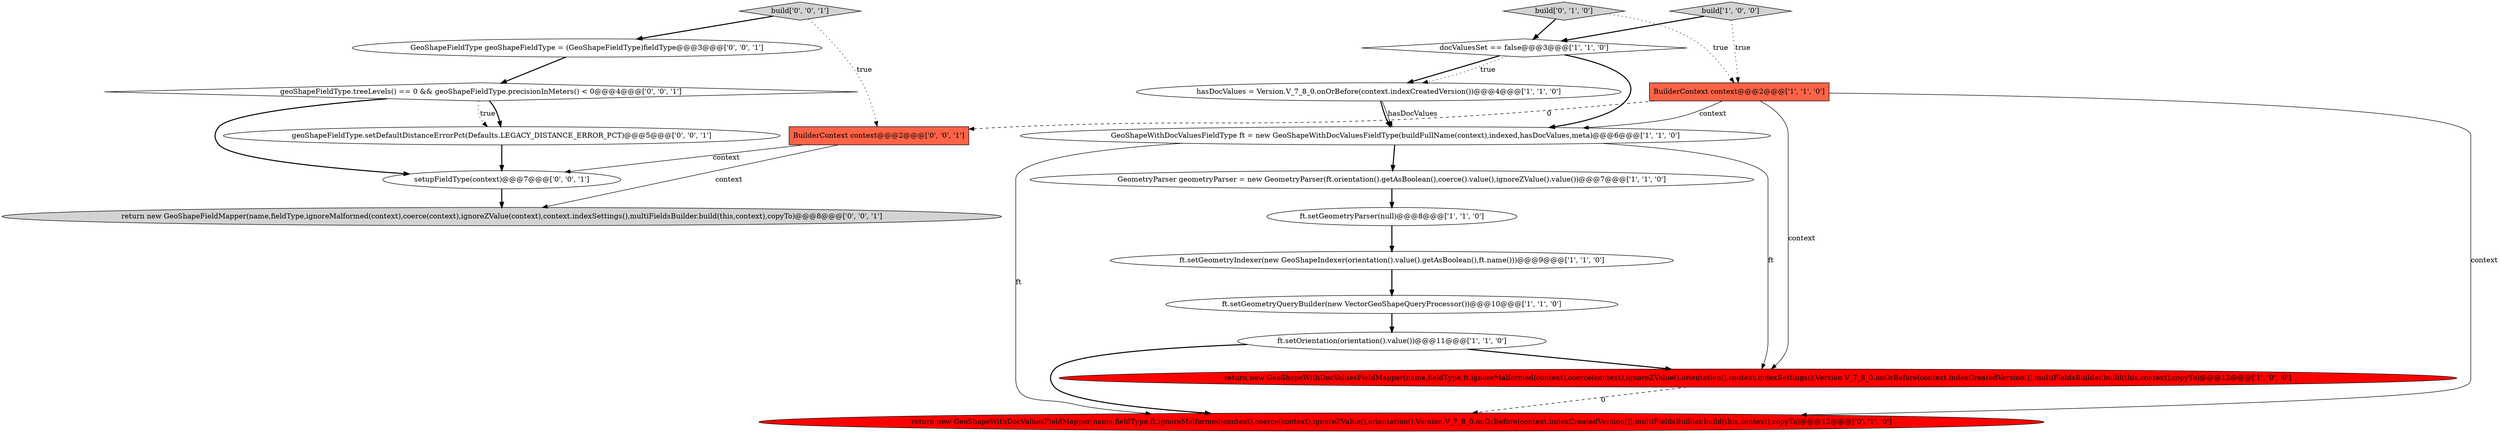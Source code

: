 digraph {
13 [style = filled, label = "geoShapeFieldType.treeLevels() == 0 && geoShapeFieldType.precisionInMeters() < 0@@@4@@@['0', '0', '1']", fillcolor = white, shape = diamond image = "AAA0AAABBB3BBB"];
14 [style = filled, label = "geoShapeFieldType.setDefaultDistanceErrorPct(Defaults.LEGACY_DISTANCE_ERROR_PCT)@@@5@@@['0', '0', '1']", fillcolor = white, shape = ellipse image = "AAA0AAABBB3BBB"];
16 [style = filled, label = "GeoShapeFieldType geoShapeFieldType = (GeoShapeFieldType)fieldType@@@3@@@['0', '0', '1']", fillcolor = white, shape = ellipse image = "AAA0AAABBB3BBB"];
5 [style = filled, label = "hasDocValues = Version.V_7_8_0.onOrBefore(context.indexCreatedVersion())@@@4@@@['1', '1', '0']", fillcolor = white, shape = ellipse image = "AAA0AAABBB1BBB"];
6 [style = filled, label = "ft.setGeometryIndexer(new GeoShapeIndexer(orientation().value().getAsBoolean(),ft.name()))@@@9@@@['1', '1', '0']", fillcolor = white, shape = ellipse image = "AAA0AAABBB1BBB"];
3 [style = filled, label = "return new GeoShapeWithDocValuesFieldMapper(name,fieldType,ft,ignoreMalformed(context),coerce(context),ignoreZValue(),orientation(),context.indexSettings(),Version.V_7_8_0.onOrBefore(context.indexCreatedVersion()),multiFieldsBuilder.build(this,context),copyTo)@@@12@@@['1', '0', '0']", fillcolor = red, shape = ellipse image = "AAA1AAABBB1BBB"];
17 [style = filled, label = "setupFieldType(context)@@@7@@@['0', '0', '1']", fillcolor = white, shape = ellipse image = "AAA0AAABBB3BBB"];
19 [style = filled, label = "BuilderContext context@@@2@@@['0', '0', '1']", fillcolor = tomato, shape = box image = "AAA0AAABBB3BBB"];
9 [style = filled, label = "ft.setOrientation(orientation().value())@@@11@@@['1', '1', '0']", fillcolor = white, shape = ellipse image = "AAA0AAABBB1BBB"];
8 [style = filled, label = "docValuesSet == false@@@3@@@['1', '1', '0']", fillcolor = white, shape = diamond image = "AAA0AAABBB1BBB"];
10 [style = filled, label = "GeometryParser geometryParser = new GeometryParser(ft.orientation().getAsBoolean(),coerce().value(),ignoreZValue().value())@@@7@@@['1', '1', '0']", fillcolor = white, shape = ellipse image = "AAA0AAABBB1BBB"];
2 [style = filled, label = "BuilderContext context@@@2@@@['1', '1', '0']", fillcolor = tomato, shape = box image = "AAA0AAABBB1BBB"];
7 [style = filled, label = "GeoShapeWithDocValuesFieldType ft = new GeoShapeWithDocValuesFieldType(buildFullName(context),indexed,hasDocValues,meta)@@@6@@@['1', '1', '0']", fillcolor = white, shape = ellipse image = "AAA0AAABBB1BBB"];
1 [style = filled, label = "ft.setGeometryQueryBuilder(new VectorGeoShapeQueryProcessor())@@@10@@@['1', '1', '0']", fillcolor = white, shape = ellipse image = "AAA0AAABBB1BBB"];
18 [style = filled, label = "return new GeoShapeFieldMapper(name,fieldType,ignoreMalformed(context),coerce(context),ignoreZValue(context),context.indexSettings(),multiFieldsBuilder.build(this,context),copyTo)@@@8@@@['0', '0', '1']", fillcolor = lightgray, shape = ellipse image = "AAA0AAABBB3BBB"];
4 [style = filled, label = "build['1', '0', '0']", fillcolor = lightgray, shape = diamond image = "AAA0AAABBB1BBB"];
11 [style = filled, label = "build['0', '1', '0']", fillcolor = lightgray, shape = diamond image = "AAA0AAABBB2BBB"];
15 [style = filled, label = "build['0', '0', '1']", fillcolor = lightgray, shape = diamond image = "AAA0AAABBB3BBB"];
0 [style = filled, label = "ft.setGeometryParser(null)@@@8@@@['1', '1', '0']", fillcolor = white, shape = ellipse image = "AAA0AAABBB1BBB"];
12 [style = filled, label = "return new GeoShapeWithDocValuesFieldMapper(name,fieldType,ft,ignoreMalformed(context),coerce(context),ignoreZValue(),orientation(),Version.V_7_8_0.onOrBefore(context.indexCreatedVersion()),multiFieldsBuilder.build(this,context),copyTo)@@@12@@@['0', '1', '0']", fillcolor = red, shape = ellipse image = "AAA1AAABBB2BBB"];
16->13 [style = bold, label=""];
2->19 [style = dashed, label="0"];
7->10 [style = bold, label=""];
0->6 [style = bold, label=""];
2->7 [style = solid, label="context"];
19->18 [style = solid, label="context"];
14->17 [style = bold, label=""];
19->17 [style = solid, label="context"];
15->16 [style = bold, label=""];
7->3 [style = solid, label="ft"];
1->9 [style = bold, label=""];
8->7 [style = bold, label=""];
7->12 [style = solid, label="ft"];
6->1 [style = bold, label=""];
2->12 [style = solid, label="context"];
13->17 [style = bold, label=""];
5->7 [style = solid, label="hasDocValues"];
11->2 [style = dotted, label="true"];
3->12 [style = dashed, label="0"];
8->5 [style = bold, label=""];
8->5 [style = dotted, label="true"];
2->3 [style = solid, label="context"];
15->19 [style = dotted, label="true"];
10->0 [style = bold, label=""];
9->3 [style = bold, label=""];
5->7 [style = bold, label=""];
4->8 [style = bold, label=""];
11->8 [style = bold, label=""];
9->12 [style = bold, label=""];
13->14 [style = dotted, label="true"];
13->14 [style = bold, label=""];
4->2 [style = dotted, label="true"];
17->18 [style = bold, label=""];
}
